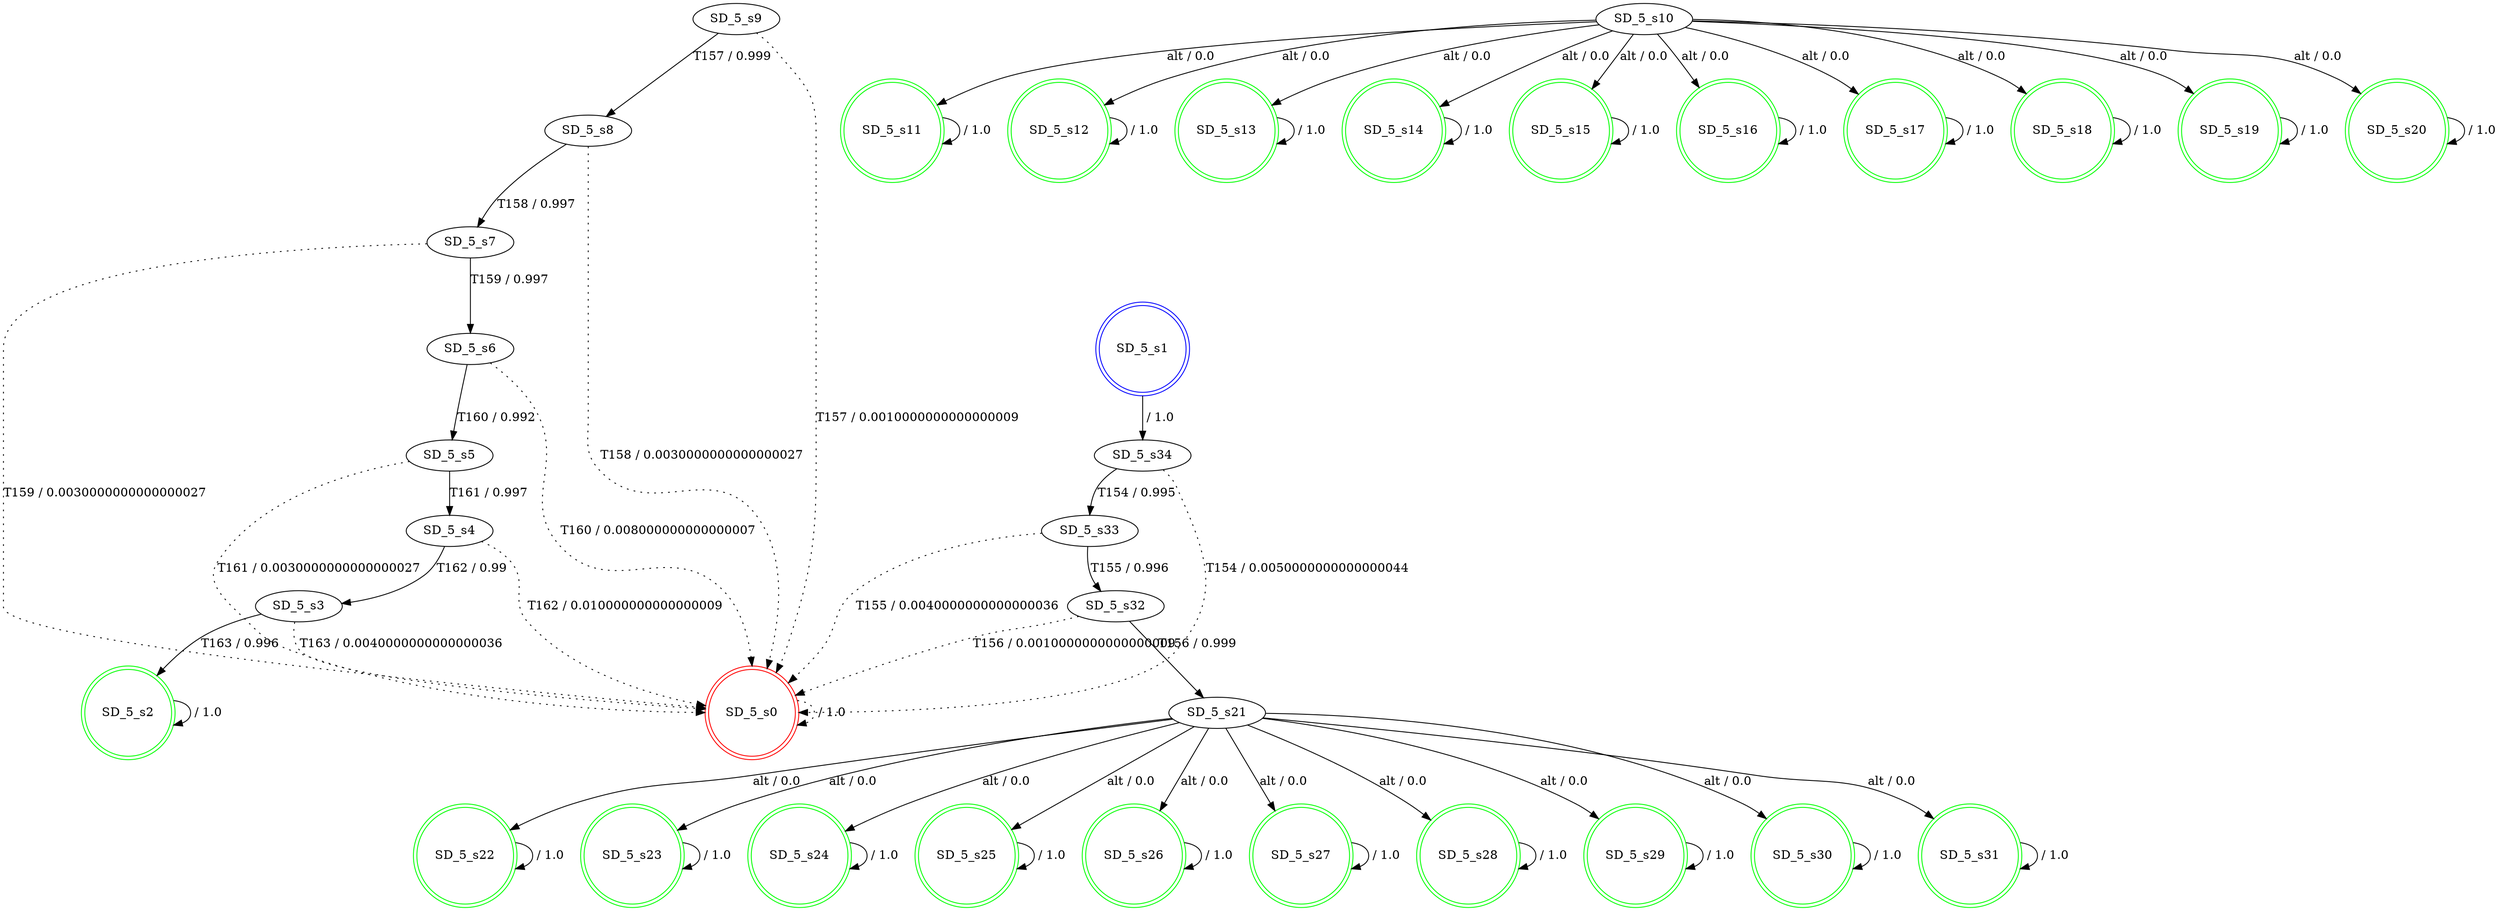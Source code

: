 digraph graphname {
SD_5_s0 [label="SD_5_s0",color=red,shape=doublecircle ];
SD_5_s1 [label="SD_5_s1",color=blue,shape=doublecircle ];
SD_5_s2 [label="SD_5_s2",color=green,shape=doublecircle ];
SD_5_s3 [label="SD_5_s3" ];
SD_5_s4 [label="SD_5_s4" ];
SD_5_s5 [label="SD_5_s5" ];
SD_5_s6 [label="SD_5_s6" ];
SD_5_s7 [label="SD_5_s7" ];
SD_5_s8 [label="SD_5_s8" ];
SD_5_s9 [label="SD_5_s9" ];
SD_5_s10 [label="SD_5_s10" ];
SD_5_s11 [label="SD_5_s11",color=green,shape=doublecircle ];
SD_5_s12 [label="SD_5_s12",color=green,shape=doublecircle ];
SD_5_s13 [label="SD_5_s13",color=green,shape=doublecircle ];
SD_5_s14 [label="SD_5_s14",color=green,shape=doublecircle ];
SD_5_s15 [label="SD_5_s15",color=green,shape=doublecircle ];
SD_5_s16 [label="SD_5_s16",color=green,shape=doublecircle ];
SD_5_s17 [label="SD_5_s17",color=green,shape=doublecircle ];
SD_5_s18 [label="SD_5_s18",color=green,shape=doublecircle ];
SD_5_s19 [label="SD_5_s19",color=green,shape=doublecircle ];
SD_5_s20 [label="SD_5_s20",color=green,shape=doublecircle ];
SD_5_s21 [label="SD_5_s21" ];
SD_5_s22 [label="SD_5_s22",color=green,shape=doublecircle ];
SD_5_s23 [label="SD_5_s23",color=green,shape=doublecircle ];
SD_5_s24 [label="SD_5_s24",color=green,shape=doublecircle ];
SD_5_s25 [label="SD_5_s25",color=green,shape=doublecircle ];
SD_5_s26 [label="SD_5_s26",color=green,shape=doublecircle ];
SD_5_s27 [label="SD_5_s27",color=green,shape=doublecircle ];
SD_5_s28 [label="SD_5_s28",color=green,shape=doublecircle ];
SD_5_s29 [label="SD_5_s29",color=green,shape=doublecircle ];
SD_5_s30 [label="SD_5_s30",color=green,shape=doublecircle ];
SD_5_s31 [label="SD_5_s31",color=green,shape=doublecircle ];
SD_5_s32 [label="SD_5_s32" ];
SD_5_s33 [label="SD_5_s33" ];
SD_5_s34 [label="SD_5_s34" ];
SD_5_s0 -> SD_5_s0 [label=" / 1.0", style=dotted];
SD_5_s1 -> SD_5_s34 [label=" / 1.0"];
SD_5_s2 -> SD_5_s2 [label=" / 1.0"];
SD_5_s3 -> SD_5_s2 [label="T163 / 0.996"];
SD_5_s3 -> SD_5_s0 [label="T163 / 0.0040000000000000036", style=dotted];
SD_5_s4 -> SD_5_s3 [label="T162 / 0.99"];
SD_5_s4 -> SD_5_s0 [label="T162 / 0.010000000000000009", style=dotted];
SD_5_s5 -> SD_5_s4 [label="T161 / 0.997"];
SD_5_s5 -> SD_5_s0 [label="T161 / 0.0030000000000000027", style=dotted];
SD_5_s6 -> SD_5_s5 [label="T160 / 0.992"];
SD_5_s6 -> SD_5_s0 [label="T160 / 0.008000000000000007", style=dotted];
SD_5_s7 -> SD_5_s6 [label="T159 / 0.997"];
SD_5_s7 -> SD_5_s0 [label="T159 / 0.0030000000000000027", style=dotted];
SD_5_s8 -> SD_5_s7 [label="T158 / 0.997"];
SD_5_s8 -> SD_5_s0 [label="T158 / 0.0030000000000000027", style=dotted];
SD_5_s9 -> SD_5_s8 [label="T157 / 0.999"];
SD_5_s9 -> SD_5_s0 [label="T157 / 0.0010000000000000009", style=dotted];
SD_5_s10 -> SD_5_s11 [label="alt / 0.0"];
SD_5_s10 -> SD_5_s12 [label="alt / 0.0"];
SD_5_s10 -> SD_5_s13 [label="alt / 0.0"];
SD_5_s10 -> SD_5_s14 [label="alt / 0.0"];
SD_5_s10 -> SD_5_s15 [label="alt / 0.0"];
SD_5_s10 -> SD_5_s16 [label="alt / 0.0"];
SD_5_s10 -> SD_5_s17 [label="alt / 0.0"];
SD_5_s10 -> SD_5_s18 [label="alt / 0.0"];
SD_5_s10 -> SD_5_s19 [label="alt / 0.0"];
SD_5_s10 -> SD_5_s20 [label="alt / 0.0"];
SD_5_s11 -> SD_5_s11 [label=" / 1.0"];
SD_5_s12 -> SD_5_s12 [label=" / 1.0"];
SD_5_s13 -> SD_5_s13 [label=" / 1.0"];
SD_5_s14 -> SD_5_s14 [label=" / 1.0"];
SD_5_s15 -> SD_5_s15 [label=" / 1.0"];
SD_5_s16 -> SD_5_s16 [label=" / 1.0"];
SD_5_s17 -> SD_5_s17 [label=" / 1.0"];
SD_5_s18 -> SD_5_s18 [label=" / 1.0"];
SD_5_s19 -> SD_5_s19 [label=" / 1.0"];
SD_5_s20 -> SD_5_s20 [label=" / 1.0"];
SD_5_s21 -> SD_5_s22 [label="alt / 0.0"];
SD_5_s21 -> SD_5_s23 [label="alt / 0.0"];
SD_5_s21 -> SD_5_s24 [label="alt / 0.0"];
SD_5_s21 -> SD_5_s25 [label="alt / 0.0"];
SD_5_s21 -> SD_5_s26 [label="alt / 0.0"];
SD_5_s21 -> SD_5_s27 [label="alt / 0.0"];
SD_5_s21 -> SD_5_s28 [label="alt / 0.0"];
SD_5_s21 -> SD_5_s29 [label="alt / 0.0"];
SD_5_s21 -> SD_5_s30 [label="alt / 0.0"];
SD_5_s21 -> SD_5_s31 [label="alt / 0.0"];
SD_5_s22 -> SD_5_s22 [label=" / 1.0"];
SD_5_s23 -> SD_5_s23 [label=" / 1.0"];
SD_5_s24 -> SD_5_s24 [label=" / 1.0"];
SD_5_s25 -> SD_5_s25 [label=" / 1.0"];
SD_5_s26 -> SD_5_s26 [label=" / 1.0"];
SD_5_s27 -> SD_5_s27 [label=" / 1.0"];
SD_5_s28 -> SD_5_s28 [label=" / 1.0"];
SD_5_s29 -> SD_5_s29 [label=" / 1.0"];
SD_5_s30 -> SD_5_s30 [label=" / 1.0"];
SD_5_s31 -> SD_5_s31 [label=" / 1.0"];
SD_5_s32 -> SD_5_s21 [label="T156 / 0.999"];
SD_5_s32 -> SD_5_s0 [label="T156 / 0.0010000000000000009", style=dotted];
SD_5_s33 -> SD_5_s32 [label="T155 / 0.996"];
SD_5_s33 -> SD_5_s0 [label="T155 / 0.0040000000000000036", style=dotted];
SD_5_s34 -> SD_5_s33 [label="T154 / 0.995"];
SD_5_s34 -> SD_5_s0 [label="T154 / 0.0050000000000000044", style=dotted];
}